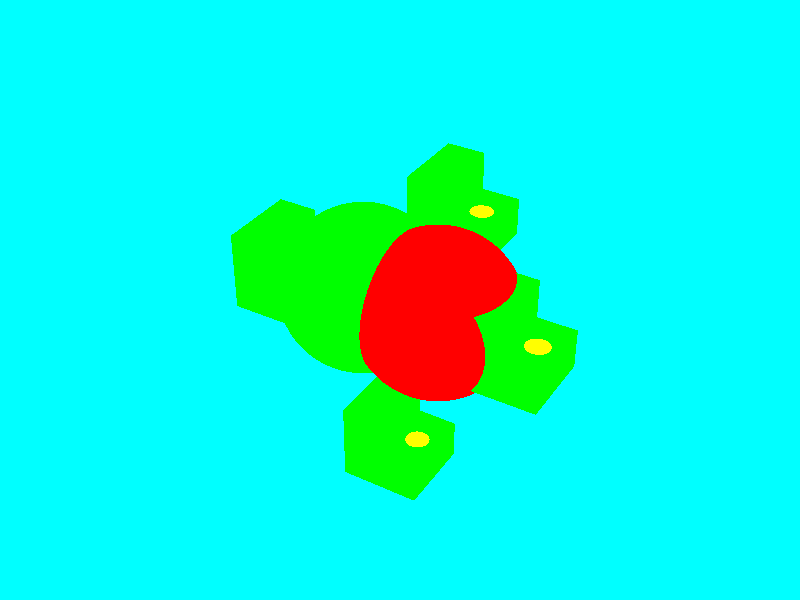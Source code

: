 // -----------------------------------------------------------------------CSG-demo0
// Uebungen zur Constructive Solid Geometry (CSG) 
// Beispiel: eine individuelle Kugel (links angeordnet) 

#include "colors.inc"
background { Cyan }
camera {
  location <0, 1, -10>
  look_at <0, 0, 0> 
  angle 36
}
light_source { <500, 500, -1000> White } 

sphere { 0, 1 
  pigment { Green } 
  translate -.5*x 
} 
// -----------------------------------------------------------------------CSG-demo1
// Uebungen zur Constructive Solid Geometry (CSG) 
// Beispiel: eine individuelle Kugel (rechts angeordnet) 

#include "colors.inc"
background { Cyan }
camera {
  location <0, 1, -10>
  look_at <0, 0, 0> 
  angle 36
}
light_source { <500, 500, -1000> White } 

sphere { 0, 1 
  pigment { Red } 
  translate +.5*x 
} 
// -----------------------------------------------------------------------CSG-demo2
// Uebungen zur Constructive Solid Geometry (CSG) 
// Beispiel: zwei individuelle Kugeln, ineinander "gesteckt"
//           individuell animiert 

#include "colors.inc"
background { Cyan }
camera {
  location <0, 1, -10>
  look_at <0, 0, 0> 
  angle 36
}
light_source { <500, 500, -1000> White } 

sphere { 0, 1
  pigment { Green }
  translate -.5*x
  rotate y*360*clock
}
sphere { 0, 1
  pigment { Red }
  translate +.5*x
  rotate y*360*clock 
}
// -----------------------------------------------------------------------CSG-demo3
// Uebungen zur Constructive Solid Geometry (CSG) 
// Beispiel: zwei individuelle durchsichtige Kugeln, ineinander "gesteckt" 
//           individuell animiert  

#include "colors.inc"
background { White }
camera {
  location <0, 1, -10>
  look_at <0, 0, 0> 
  angle 36
}
light_source { <500, 500, -1000> White } 

sphere { 0, 1 
  pigment { Green transmit 0.75 }
  translate -.5*x 
  rotate y*360*clock
} 
sphere { 0, 1 
  pigment { Red transmit 0.75 }
  translate +.5*x 
  rotate y*360*clock
} 
// -----------------------------------------------------------------------CSG-demo4
// Uebungen zur Constructive Solid Geometry (CSG) 
// Beispiel: zwei durchsichtige Kugeln,                Vereinigung (union) 
//           gemeinsam animiert                        ~~~~~~~~~~~~~~~~~~~ 

#include "colors.inc"
background { White }
camera {
  location <0, 1, -10>
  look_at <0, 0, 0> 
  angle 36
}
light_source { <500, 500, -1000> White } 

union {
  sphere { 0, 1 
    pigment { Green transmit 0.75 }
    translate -.5*x 
  } 
  sphere { 0, 1 
    pigment { Red transmit 0.75 }
    translate +.5*x 
  }
  rotate y*360*clock
} 
// -----------------------------------------------------------------------CSG-demo5
// Uebungen zur Constructive Solid Geometry (CSG) 
// Beispiel: zwei durchsichtige Kugeln,                Vereinigung (merge) 
//           gemeinsam animiert                        ~~~~~~~~~~~~~~~~~~~ 

#include "colors.inc"
background { White }
camera {
  location <0, 1, -10>
  look_at <0, 0, 0> 
  angle 36
}
light_source { <500, 500, -1000> White } 

merge {
  sphere { 0, 1 
    pigment { Green transmit 0.75 }
    translate -.5*x 
  } 
  sphere { 0, 1 
    pigment { Red transmit 0.75 }
    translate +.5*x 
  }
  rotate y*360*clock
} 
// -----------------------------------------------------------------------CSG-demo6
// Uebungen zur Constructive Solid Geometry (CSG) 
// Beispiel: zwei Kugeln,                      Durchschnitt (intersection) 
//           gemeinsam animiert                ~~~~~~~~~~~~~~~~~~~~~~~~~~~ 

#include "colors.inc"
background { Cyan }
camera {
  location <0, 1, -10>
  look_at <0, 0, 0> 
  angle 36
}
light_source { <500, 500, -1000> White } 

intersection {
  sphere { 0, 1 
    pigment { Green }
    translate -.5*x 
  } 
  sphere { 0, 1 
    pigment { Red }
    translate +.5*x 
  }
  rotate y*360*clock
} 
// -----------------------------------------------------------------------CSG-demo7
// Uebungen zur Constructive Solid Geometry (CSG) 
// Beispiel: zwei Kugeln,                           Differenz (difference) 
//           gemeinsam animiert                     ~~~~~~~~~~~~~~~~~~~~~~ 

#include "colors.inc"
background { Cyan }
camera {
  location <0, 1, -10>
  look_at <0, 0, 0> 
  angle 36
}
light_source { <500, 500, -1000> White } 

difference {
  sphere { 0, 1 
    pigment { Green }
    translate -.5*x 
  } 
  sphere { 0, 1 
    pigment { Red }
    translate +.5*x 
  }
  rotate y*360*clock
} 
// -----------------------------------------------------------------------CSG-demo8
// Uebungen zur Constructive Solid Geometry (CSG) 
// Beispiel: L-Profil mit Bohrung  
//           (unterschiedliche Generierungsvarianten) 
//           (wie sehen die jeweiligen CSG-Baeume aus?)

global_settings { assumed_gamma 2.2 } 
global_settings { ambient_light rgb 1 } 
#include "colors.inc"
background { Cyan }
camera {
  location <6, 8, -10>
  look_at <0, 0, 0> 
  angle 36
}
light_source { <0, 600, -500> White } 

difference {          // Generierungsvariante 1
  union {
    box { 
      -.5, <.5 0 .5>
      pigment { Green } 
    } 
    box { 
      -.5*z, <-.5, .5, .5>  
      pigment { Green } 
    } 
  } 
  cylinder { 
    <.25, .5, 0> <.25, -.5, 0> .15 open 
    pigment { Yellow } 
  } 
  translate -1.5*x 
}

difference {          // Generierungsvariante 2
  difference {
    box { 
      -.5, .5 
      pigment { Green } 
    } 
    cylinder { 
      <.25, .5, 0> <.25, -.5, 0> .15 open 
      pigment { Yellow } 
    } 
  }
  box { 
    -.6, .6 
    translate <.6, .6, 0>
    pigment { Green } 
  } 
  translate 1.5*x 
}

union {               // Generierungsvariante 3 
  difference {
    box { 
      -.5, <.5 0 .5>
      pigment { Green } 
    } 
    cylinder { 
      <.25, .5, 0> <.25, -.5, 0> .15 open 
      pigment { Yellow } 
    } 
  } 
  box { 
    -.5*z, <-.5, .5, .5>  
    pigment { Green } 
  } 
  translate <0, -.5 -1.5> 
}

difference {          // Generierungsvariante 4 
  box { 
    -.5, .5 
    pigment { Green } 
  } 
  union {
    cylinder { 
      <.25, .5, 0> <.25, -.5, 0> .15 open 
      pigment { Yellow } 
    } 
    box { 
      -.6, .6 
      translate <.6, .6, 0>
      pigment { Green } 
    }
  } 
  translate <0, .5 1.5> 
}

